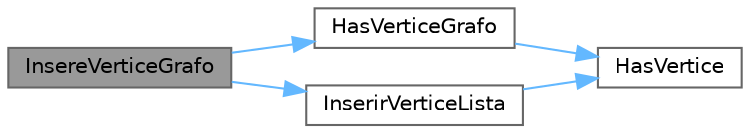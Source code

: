 digraph "InsereVerticeGrafo"
{
 // LATEX_PDF_SIZE
  bgcolor="transparent";
  edge [fontname=Helvetica,fontsize=10,labelfontname=Helvetica,labelfontsize=10];
  node [fontname=Helvetica,fontsize=10,shape=box,height=0.2,width=0.4];
  rankdir="LR";
  Node1 [id="Node000001",label="InsereVerticeGrafo",height=0.2,width=0.4,color="gray40", fillcolor="grey60", style="filled", fontcolor="black",tooltip=" "];
  Node1 -> Node2 [id="edge5_Node000001_Node000002",color="steelblue1",style="solid",tooltip=" "];
  Node2 [id="Node000002",label="HasVerticeGrafo",height=0.2,width=0.4,color="grey40", fillcolor="white", style="filled",URL="$_vertice_8c.html#aba4bccb59a13b174aa8100096f6f2847",tooltip="‍**"];
  Node2 -> Node3 [id="edge6_Node000002_Node000003",color="steelblue1",style="solid",tooltip=" "];
  Node3 [id="Node000003",label="HasVertice",height=0.2,width=0.4,color="grey40", fillcolor="white", style="filled",URL="$_vertice_8c.html#ab5e78e4ad676402c4b7b4da683da3674",tooltip=" "];
  Node1 -> Node4 [id="edge7_Node000001_Node000004",color="steelblue1",style="solid",tooltip=" "];
  Node4 [id="Node000004",label="InserirVerticeLista",height=0.2,width=0.4,color="grey40", fillcolor="white", style="filled",URL="$_vertice_8c.html#a192ce9891277e5989619c65bd7d20523",tooltip=" "];
  Node4 -> Node3 [id="edge8_Node000004_Node000003",color="steelblue1",style="solid",tooltip=" "];
}
